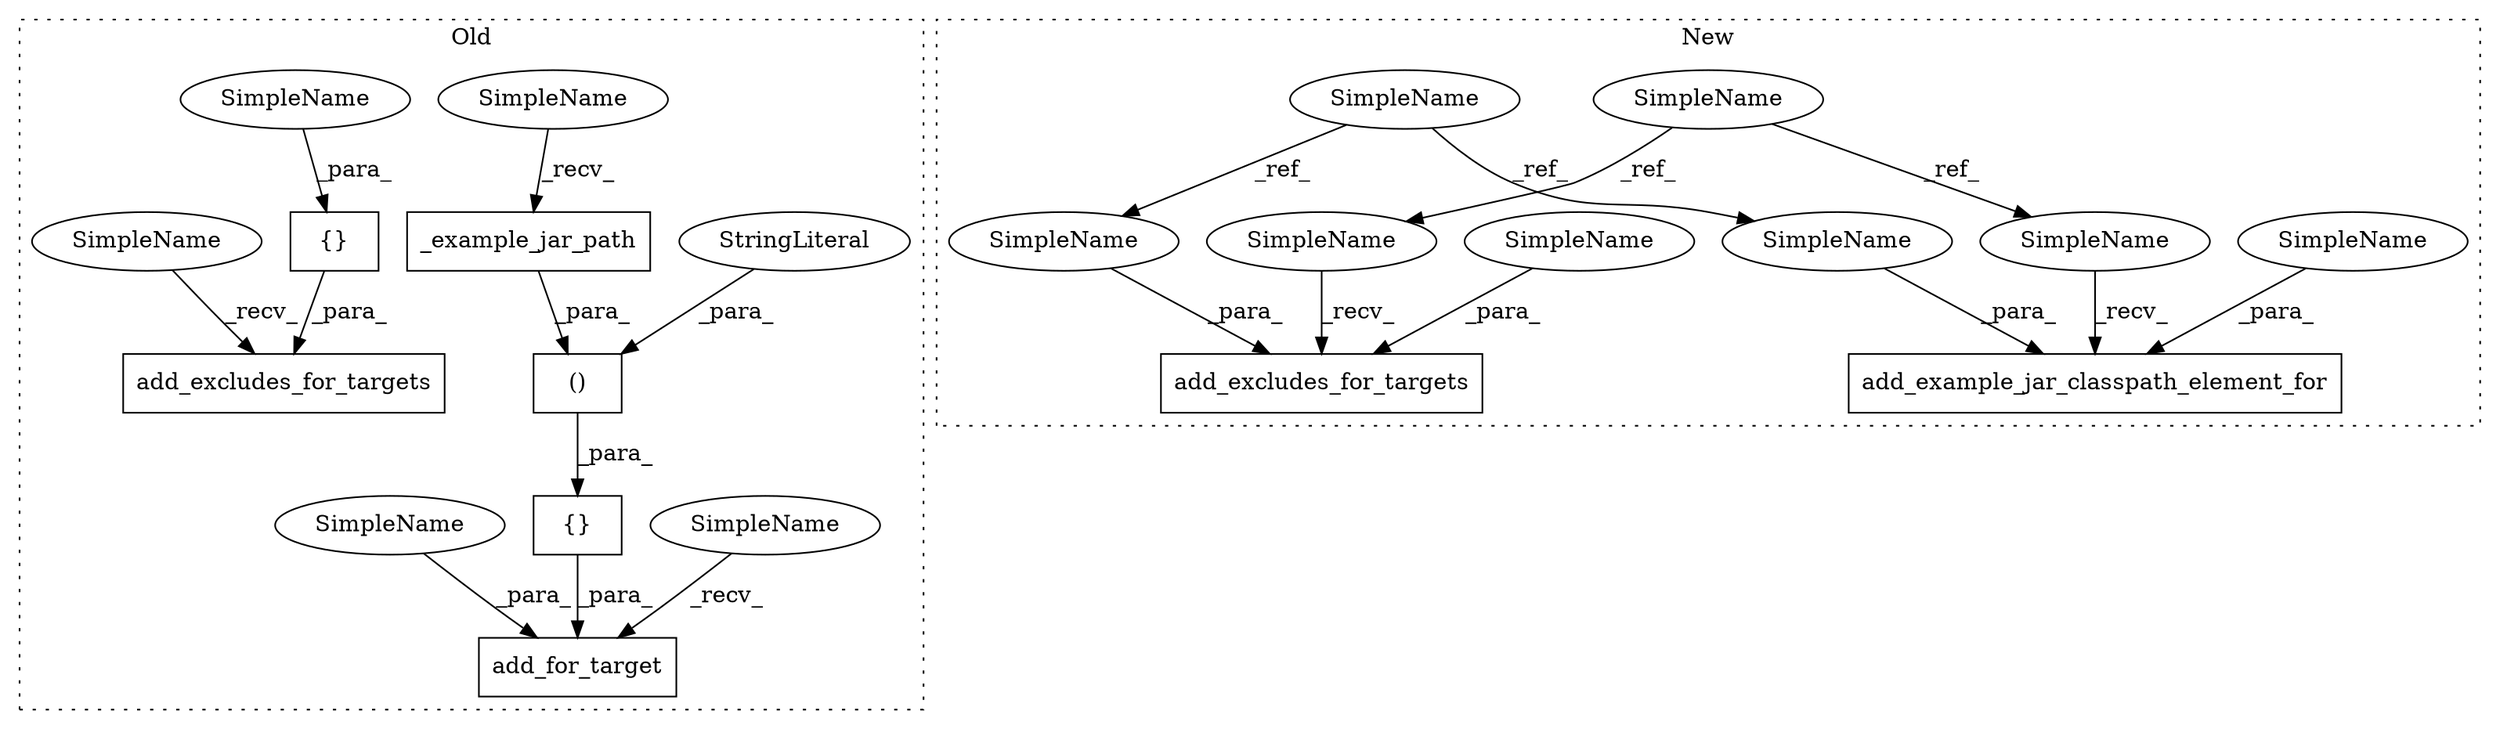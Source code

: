digraph G {
subgraph cluster0 {
1 [label="add_for_target" a="32" s="8232,8319" l="15,1" shape="box"];
3 [label="()" a="106" s="8271" l="46" shape="box"];
4 [label="add_excludes_for_targets" a="32" s="8344,8402" l="25,1" shape="box"];
6 [label="{}" a="4" s="8378,8401" l="1,1" shape="box"];
7 [label="StringLiteral" a="45" s="8271" l="9" shape="ellipse"];
8 [label="{}" a="4" s="8265,8317" l="6,2" shape="box"];
9 [label="_example_jar_path" a="32" s="8298" l="19" shape="box"];
12 [label="SimpleName" a="42" s="8326" l="17" shape="ellipse"];
13 [label="SimpleName" a="42" s="8214" l="17" shape="ellipse"];
20 [label="SimpleName" a="42" s="8293" l="4" shape="ellipse"];
21 [label="SimpleName" a="42" s="8247" l="8" shape="ellipse"];
22 [label="SimpleName" a="42" s="8393" l="8" shape="ellipse"];
label = "Old";
style="dotted";
}
subgraph cluster1 {
2 [label="add_excludes_for_targets" a="32" s="8834,8899" l="25,1" shape="box"];
5 [label="SimpleName" a="42" s="8583" l="8" shape="ellipse"];
10 [label="SimpleName" a="42" s="8361" l="4" shape="ellipse"];
11 [label="add_example_jar_classpath_element_for" a="32" s="8758,8822" l="38,1" shape="box"];
14 [label="SimpleName" a="42" s="8877" l="8" shape="ellipse"];
15 [label="SimpleName" a="42" s="8814" l="8" shape="ellipse"];
16 [label="SimpleName" a="42" s="8829" l="4" shape="ellipse"];
17 [label="SimpleName" a="42" s="8753" l="4" shape="ellipse"];
18 [label="SimpleName" a="42" s="8859" l="17" shape="ellipse"];
19 [label="SimpleName" a="42" s="8796" l="17" shape="ellipse"];
label = "New";
style="dotted";
}
3 -> 8 [label="_para_"];
5 -> 14 [label="_ref_"];
5 -> 15 [label="_ref_"];
6 -> 4 [label="_para_"];
7 -> 3 [label="_para_"];
8 -> 1 [label="_para_"];
9 -> 3 [label="_para_"];
10 -> 17 [label="_ref_"];
10 -> 16 [label="_ref_"];
12 -> 4 [label="_recv_"];
13 -> 1 [label="_recv_"];
14 -> 2 [label="_para_"];
15 -> 11 [label="_para_"];
16 -> 2 [label="_recv_"];
17 -> 11 [label="_recv_"];
18 -> 2 [label="_para_"];
19 -> 11 [label="_para_"];
20 -> 9 [label="_recv_"];
21 -> 1 [label="_para_"];
22 -> 6 [label="_para_"];
}